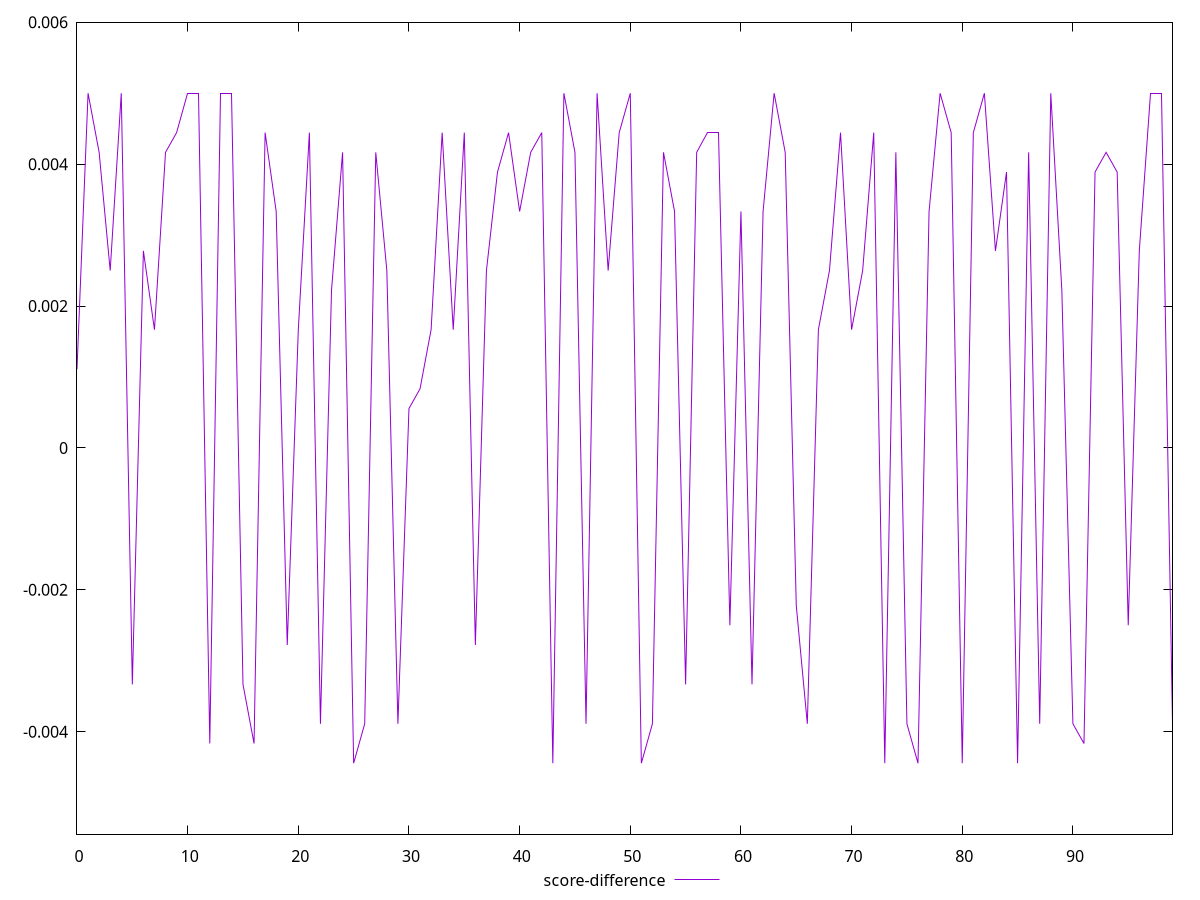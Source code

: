 reset

$scoreDifference <<EOF
0 0.0011111111111111738
1 0.0050000000000000044
2 0.004166666666666652
3 0.0025000000000000577
4 0.0050000000000000044
5 -0.0033333333333332993
6 0.002777777777777768
7 0.0016666666666667052
8 0.004166666666666652
9 0.004444444444444473
10 0.0050000000000000044
11 0.0050000000000000044
12 -0.004166666666666652
13 0.0050000000000000044
14 0.0050000000000000044
15 -0.0033333333333332993
16 -0.004166666666666652
17 0.004444444444444473
18 0.0033333333333332993
19 -0.002777777777777768
20 0.0016666666666667052
21 0.004444444444444473
22 -0.0038888888888888307
23 0.0022222222222222365
24 0.004166666666666652
25 -0.004444444444444362
26 -0.0038888888888888307
27 0.004166666666666652
28 0.0025000000000000577
29 -0.0038888888888888307
30 0.0005555555555555314
31 0.0008333333333333526
32 0.0016666666666667052
33 0.004444444444444473
34 0.0016666666666667052
35 0.004444444444444473
36 -0.002777777777777768
37 0.0025000000000000577
38 0.0038888888888889417
39 0.004444444444444473
40 0.0033333333333334103
41 0.004166666666666652
42 0.004444444444444473
43 -0.004444444444444362
44 0.0050000000000000044
45 0.004166666666666652
46 -0.0038888888888888307
47 0.0050000000000000044
48 0.0025000000000000577
49 0.004444444444444473
50 0.0050000000000000044
51 -0.004444444444444362
52 -0.0038888888888888307
53 0.004166666666666652
54 0.0033333333333332993
55 -0.0033333333333332993
56 0.004166666666666652
57 0.004444444444444473
58 0.004444444444444473
59 -0.0025000000000000577
60 0.0033333333333332993
61 -0.0033333333333332993
62 0.0033333333333334103
63 0.0050000000000000044
64 0.004166666666666652
65 -0.0022222222222222365
66 -0.0038888888888888307
67 0.0016666666666667052
68 0.0025000000000000577
69 0.004444444444444473
70 0.0016666666666667052
71 0.0025000000000000577
72 0.004444444444444473
73 -0.004444444444444362
74 0.004166666666666652
75 -0.0038888888888888307
76 -0.004444444444444362
77 0.0033333333333332993
78 0.0050000000000000044
79 0.004444444444444473
80 -0.004444444444444362
81 0.004444444444444473
82 0.0050000000000000044
83 0.002777777777777768
84 0.0038888888888889417
85 -0.004444444444444362
86 0.004166666666666652
87 -0.0038888888888888307
88 0.0050000000000000044
89 0.0022222222222222365
90 -0.0038888888888888307
91 -0.004166666666666652
92 0.0038888888888889417
93 0.004166666666666652
94 0.0038888888888889417
95 -0.0025000000000000577
96 0.002777777777777768
97 0.0050000000000000044
98 0.0050000000000000044
99 -0.0038888888888888307
EOF

set key outside below
set xrange [0:99]
set yrange [-0.005444444444444362:0.0060000000000000045]
set trange [-0.005444444444444362:0.0060000000000000045]
set terminal svg size 640, 500 enhanced background rgb 'white'
set output "reprap/render-blocking-resources/samples/pages+cached+noadtech/score-difference/values.svg"

plot $scoreDifference title "score-difference" with line

reset
